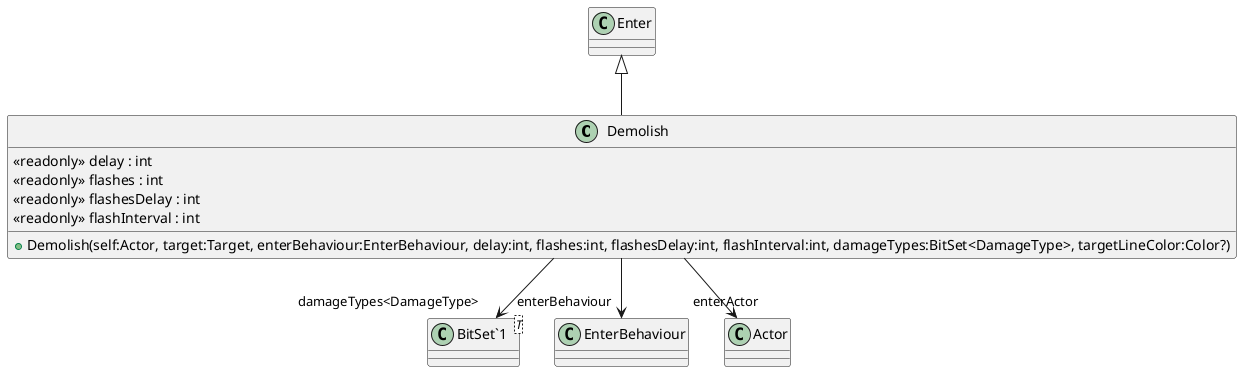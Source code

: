@startuml
class Demolish {
    <<readonly>> delay : int
    <<readonly>> flashes : int
    <<readonly>> flashesDelay : int
    <<readonly>> flashInterval : int
    + Demolish(self:Actor, target:Target, enterBehaviour:EnterBehaviour, delay:int, flashes:int, flashesDelay:int, flashInterval:int, damageTypes:BitSet<DamageType>, targetLineColor:Color?)
}
class "BitSet`1"<T> {
}
Enter <|-- Demolish
Demolish --> "damageTypes<DamageType>" "BitSet`1"
Demolish --> "enterBehaviour" EnterBehaviour
Demolish --> "enterActor" Actor
@enduml
